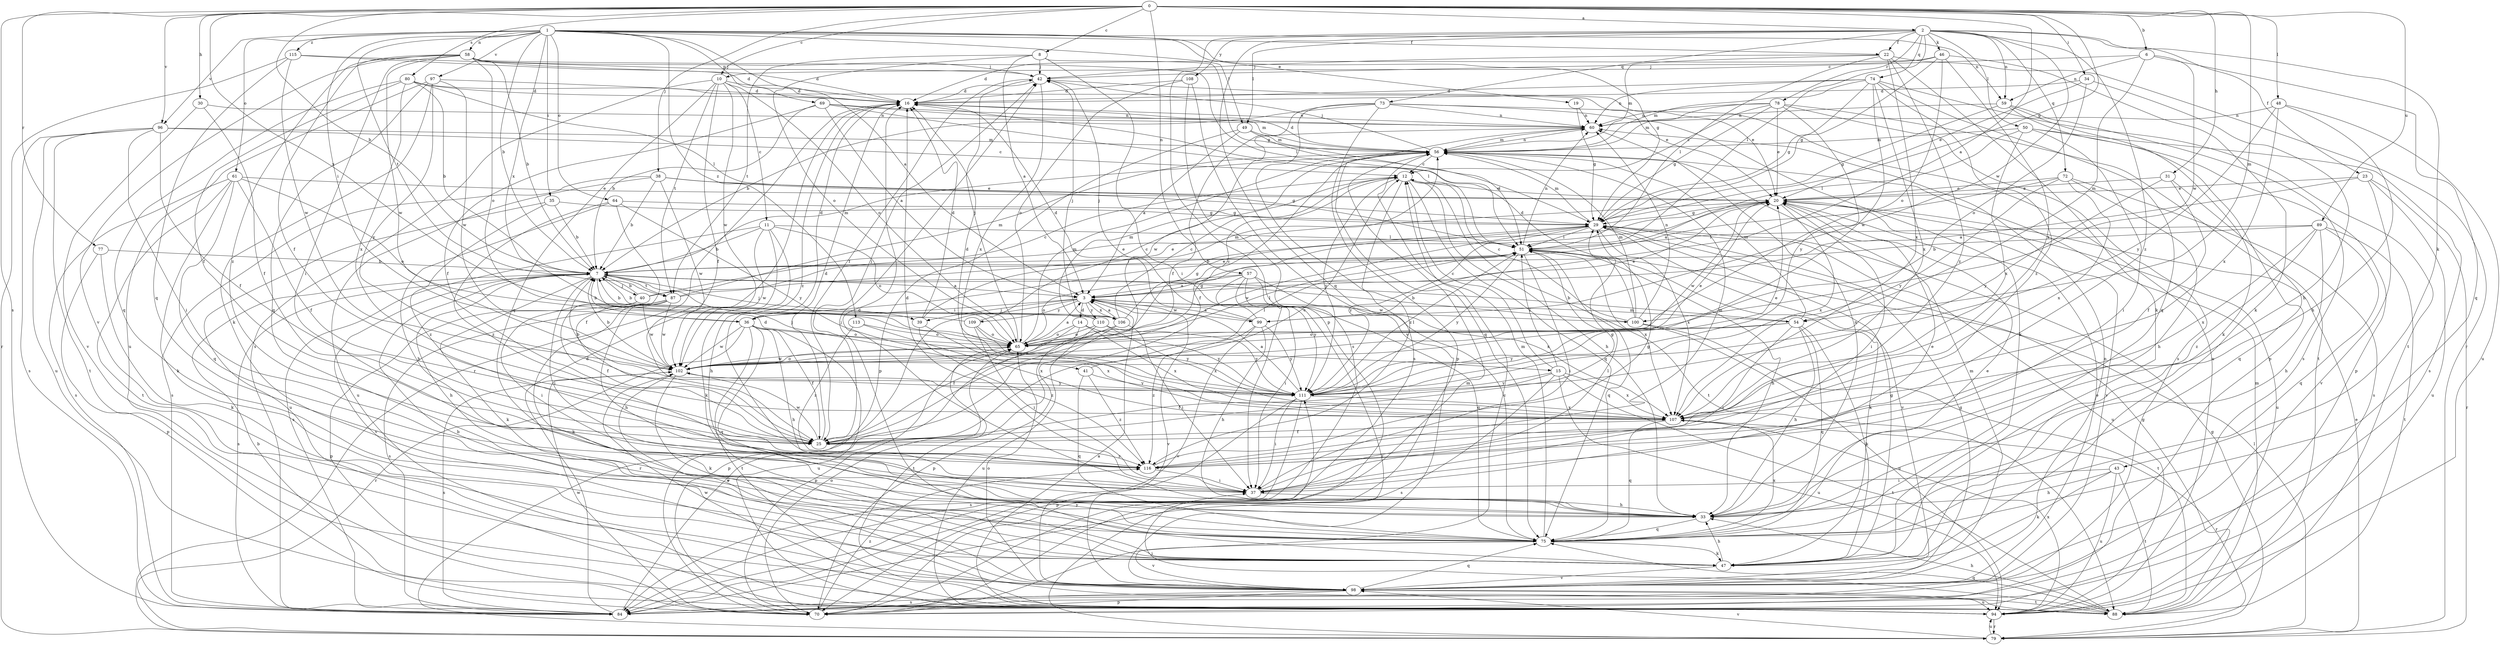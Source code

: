 strict digraph  {
0;
1;
2;
3;
6;
7;
8;
10;
11;
12;
14;
15;
16;
19;
20;
22;
23;
25;
29;
30;
31;
33;
34;
35;
36;
37;
38;
39;
40;
41;
42;
43;
46;
47;
48;
49;
50;
51;
54;
56;
57;
58;
59;
60;
61;
64;
65;
69;
70;
72;
73;
74;
75;
77;
78;
79;
80;
84;
87;
88;
89;
94;
96;
97;
98;
99;
100;
102;
106;
107;
108;
109;
110;
111;
113;
115;
116;
0 -> 2  [label=a];
0 -> 3  [label=a];
0 -> 6  [label=b];
0 -> 7  [label=b];
0 -> 8  [label=c];
0 -> 10  [label=c];
0 -> 29  [label=g];
0 -> 30  [label=h];
0 -> 31  [label=h];
0 -> 34  [label=i];
0 -> 38  [label=j];
0 -> 48  [label=l];
0 -> 54  [label=m];
0 -> 57  [label=n];
0 -> 77  [label=r];
0 -> 80  [label=s];
0 -> 84  [label=s];
0 -> 89  [label=u];
0 -> 96  [label=v];
0 -> 106  [label=x];
1 -> 3  [label=a];
1 -> 7  [label=b];
1 -> 19  [label=e];
1 -> 22  [label=f];
1 -> 29  [label=g];
1 -> 35  [label=i];
1 -> 36  [label=i];
1 -> 49  [label=l];
1 -> 58  [label=n];
1 -> 59  [label=n];
1 -> 61  [label=o];
1 -> 64  [label=o];
1 -> 69  [label=p];
1 -> 87  [label=t];
1 -> 96  [label=v];
1 -> 97  [label=v];
1 -> 106  [label=x];
1 -> 113  [label=z];
1 -> 115  [label=z];
2 -> 22  [label=f];
2 -> 23  [label=f];
2 -> 43  [label=k];
2 -> 46  [label=k];
2 -> 49  [label=l];
2 -> 50  [label=l];
2 -> 51  [label=l];
2 -> 59  [label=n];
2 -> 70  [label=p];
2 -> 72  [label=q];
2 -> 73  [label=q];
2 -> 74  [label=q];
2 -> 75  [label=q];
2 -> 78  [label=r];
2 -> 99  [label=w];
2 -> 108  [label=y];
2 -> 116  [label=z];
3 -> 14  [label=d];
3 -> 36  [label=i];
3 -> 39  [label=j];
3 -> 54  [label=m];
3 -> 79  [label=r];
3 -> 98  [label=v];
3 -> 99  [label=w];
3 -> 100  [label=w];
3 -> 106  [label=x];
3 -> 109  [label=y];
3 -> 110  [label=y];
6 -> 10  [label=c];
6 -> 54  [label=m];
6 -> 59  [label=n];
6 -> 75  [label=q];
6 -> 100  [label=w];
7 -> 3  [label=a];
7 -> 15  [label=d];
7 -> 33  [label=h];
7 -> 37  [label=i];
7 -> 39  [label=j];
7 -> 40  [label=j];
7 -> 41  [label=j];
7 -> 47  [label=k];
7 -> 51  [label=l];
7 -> 56  [label=m];
7 -> 84  [label=s];
7 -> 87  [label=t];
7 -> 98  [label=v];
8 -> 3  [label=a];
8 -> 29  [label=g];
8 -> 37  [label=i];
8 -> 42  [label=j];
8 -> 65  [label=o];
8 -> 87  [label=t];
10 -> 11  [label=c];
10 -> 16  [label=d];
10 -> 25  [label=f];
10 -> 65  [label=o];
10 -> 75  [label=q];
10 -> 84  [label=s];
10 -> 87  [label=t];
10 -> 102  [label=w];
11 -> 7  [label=b];
11 -> 33  [label=h];
11 -> 47  [label=k];
11 -> 51  [label=l];
11 -> 65  [label=o];
11 -> 84  [label=s];
11 -> 102  [label=w];
12 -> 20  [label=e];
12 -> 33  [label=h];
12 -> 75  [label=q];
12 -> 88  [label=t];
12 -> 111  [label=y];
12 -> 116  [label=z];
14 -> 65  [label=o];
14 -> 70  [label=p];
14 -> 88  [label=t];
14 -> 107  [label=x];
14 -> 111  [label=y];
15 -> 12  [label=c];
15 -> 25  [label=f];
15 -> 51  [label=l];
15 -> 84  [label=s];
15 -> 88  [label=t];
15 -> 94  [label=u];
15 -> 107  [label=x];
15 -> 111  [label=y];
16 -> 60  [label=n];
16 -> 79  [label=r];
16 -> 116  [label=z];
19 -> 29  [label=g];
19 -> 60  [label=n];
20 -> 29  [label=g];
20 -> 37  [label=i];
20 -> 94  [label=u];
20 -> 98  [label=v];
20 -> 102  [label=w];
20 -> 107  [label=x];
22 -> 42  [label=j];
22 -> 47  [label=k];
22 -> 51  [label=l];
22 -> 56  [label=m];
22 -> 79  [label=r];
22 -> 107  [label=x];
22 -> 116  [label=z];
23 -> 3  [label=a];
23 -> 20  [label=e];
23 -> 79  [label=r];
23 -> 94  [label=u];
23 -> 98  [label=v];
25 -> 12  [label=c];
25 -> 16  [label=d];
25 -> 29  [label=g];
25 -> 42  [label=j];
25 -> 102  [label=w];
25 -> 116  [label=z];
29 -> 51  [label=l];
29 -> 56  [label=m];
29 -> 94  [label=u];
29 -> 98  [label=v];
29 -> 102  [label=w];
29 -> 107  [label=x];
29 -> 111  [label=y];
30 -> 25  [label=f];
30 -> 60  [label=n];
30 -> 98  [label=v];
31 -> 20  [label=e];
31 -> 25  [label=f];
31 -> 75  [label=q];
31 -> 111  [label=y];
33 -> 16  [label=d];
33 -> 60  [label=n];
33 -> 75  [label=q];
34 -> 16  [label=d];
34 -> 20  [label=e];
34 -> 33  [label=h];
34 -> 65  [label=o];
35 -> 7  [label=b];
35 -> 29  [label=g];
35 -> 94  [label=u];
35 -> 116  [label=z];
36 -> 7  [label=b];
36 -> 16  [label=d];
36 -> 20  [label=e];
36 -> 25  [label=f];
36 -> 33  [label=h];
36 -> 65  [label=o];
36 -> 75  [label=q];
36 -> 79  [label=r];
36 -> 88  [label=t];
36 -> 94  [label=u];
36 -> 102  [label=w];
37 -> 16  [label=d];
37 -> 20  [label=e];
37 -> 33  [label=h];
37 -> 51  [label=l];
38 -> 7  [label=b];
38 -> 20  [label=e];
38 -> 29  [label=g];
38 -> 84  [label=s];
38 -> 94  [label=u];
38 -> 102  [label=w];
39 -> 16  [label=d];
39 -> 56  [label=m];
39 -> 107  [label=x];
39 -> 116  [label=z];
40 -> 7  [label=b];
40 -> 12  [label=c];
40 -> 20  [label=e];
40 -> 25  [label=f];
40 -> 37  [label=i];
40 -> 102  [label=w];
41 -> 51  [label=l];
41 -> 75  [label=q];
41 -> 111  [label=y];
41 -> 116  [label=z];
42 -> 16  [label=d];
42 -> 20  [label=e];
42 -> 25  [label=f];
42 -> 107  [label=x];
43 -> 33  [label=h];
43 -> 37  [label=i];
43 -> 47  [label=k];
43 -> 88  [label=t];
43 -> 94  [label=u];
46 -> 16  [label=d];
46 -> 29  [label=g];
46 -> 42  [label=j];
46 -> 47  [label=k];
46 -> 65  [label=o];
46 -> 107  [label=x];
47 -> 29  [label=g];
47 -> 33  [label=h];
47 -> 42  [label=j];
47 -> 98  [label=v];
48 -> 33  [label=h];
48 -> 60  [label=n];
48 -> 94  [label=u];
48 -> 107  [label=x];
48 -> 111  [label=y];
49 -> 3  [label=a];
49 -> 51  [label=l];
49 -> 56  [label=m];
49 -> 70  [label=p];
50 -> 37  [label=i];
50 -> 51  [label=l];
50 -> 56  [label=m];
50 -> 70  [label=p];
50 -> 84  [label=s];
50 -> 107  [label=x];
51 -> 7  [label=b];
51 -> 33  [label=h];
51 -> 37  [label=i];
51 -> 47  [label=k];
51 -> 60  [label=n];
51 -> 75  [label=q];
51 -> 107  [label=x];
51 -> 111  [label=y];
54 -> 7  [label=b];
54 -> 33  [label=h];
54 -> 37  [label=i];
54 -> 47  [label=k];
54 -> 56  [label=m];
54 -> 65  [label=o];
54 -> 75  [label=q];
54 -> 111  [label=y];
56 -> 12  [label=c];
56 -> 16  [label=d];
56 -> 25  [label=f];
56 -> 42  [label=j];
56 -> 60  [label=n];
57 -> 3  [label=a];
57 -> 37  [label=i];
57 -> 65  [label=o];
57 -> 75  [label=q];
57 -> 79  [label=r];
57 -> 107  [label=x];
57 -> 111  [label=y];
58 -> 7  [label=b];
58 -> 16  [label=d];
58 -> 25  [label=f];
58 -> 37  [label=i];
58 -> 42  [label=j];
58 -> 51  [label=l];
58 -> 65  [label=o];
58 -> 98  [label=v];
58 -> 102  [label=w];
58 -> 116  [label=z];
59 -> 29  [label=g];
59 -> 47  [label=k];
59 -> 60  [label=n];
59 -> 70  [label=p];
59 -> 84  [label=s];
60 -> 56  [label=m];
60 -> 75  [label=q];
60 -> 102  [label=w];
61 -> 20  [label=e];
61 -> 25  [label=f];
61 -> 47  [label=k];
61 -> 65  [label=o];
61 -> 75  [label=q];
61 -> 84  [label=s];
61 -> 88  [label=t];
64 -> 25  [label=f];
64 -> 29  [label=g];
64 -> 33  [label=h];
64 -> 111  [label=y];
64 -> 116  [label=z];
65 -> 3  [label=a];
65 -> 12  [label=c];
65 -> 29  [label=g];
65 -> 42  [label=j];
65 -> 51  [label=l];
65 -> 56  [label=m];
65 -> 70  [label=p];
65 -> 102  [label=w];
69 -> 3  [label=a];
69 -> 7  [label=b];
69 -> 25  [label=f];
69 -> 51  [label=l];
69 -> 56  [label=m];
69 -> 60  [label=n];
70 -> 7  [label=b];
70 -> 12  [label=c];
70 -> 65  [label=o];
70 -> 102  [label=w];
70 -> 111  [label=y];
70 -> 116  [label=z];
72 -> 3  [label=a];
72 -> 20  [label=e];
72 -> 33  [label=h];
72 -> 84  [label=s];
72 -> 107  [label=x];
72 -> 111  [label=y];
73 -> 7  [label=b];
73 -> 25  [label=f];
73 -> 47  [label=k];
73 -> 60  [label=n];
73 -> 70  [label=p];
73 -> 84  [label=s];
73 -> 94  [label=u];
74 -> 16  [label=d];
74 -> 29  [label=g];
74 -> 56  [label=m];
74 -> 60  [label=n];
74 -> 75  [label=q];
74 -> 88  [label=t];
74 -> 102  [label=w];
74 -> 107  [label=x];
74 -> 116  [label=z];
75 -> 20  [label=e];
75 -> 47  [label=k];
75 -> 56  [label=m];
75 -> 98  [label=v];
75 -> 107  [label=x];
77 -> 7  [label=b];
77 -> 47  [label=k];
77 -> 70  [label=p];
78 -> 12  [label=c];
78 -> 20  [label=e];
78 -> 29  [label=g];
78 -> 56  [label=m];
78 -> 60  [label=n];
78 -> 84  [label=s];
78 -> 88  [label=t];
78 -> 111  [label=y];
79 -> 20  [label=e];
79 -> 29  [label=g];
79 -> 51  [label=l];
79 -> 94  [label=u];
79 -> 98  [label=v];
80 -> 7  [label=b];
80 -> 16  [label=d];
80 -> 20  [label=e];
80 -> 25  [label=f];
80 -> 51  [label=l];
80 -> 75  [label=q];
80 -> 107  [label=x];
84 -> 16  [label=d];
84 -> 56  [label=m];
84 -> 65  [label=o];
87 -> 20  [label=e];
87 -> 33  [label=h];
87 -> 47  [label=k];
87 -> 56  [label=m];
87 -> 70  [label=p];
87 -> 84  [label=s];
87 -> 102  [label=w];
88 -> 29  [label=g];
88 -> 33  [label=h];
88 -> 37  [label=i];
88 -> 56  [label=m];
88 -> 75  [label=q];
88 -> 102  [label=w];
89 -> 7  [label=b];
89 -> 33  [label=h];
89 -> 51  [label=l];
89 -> 75  [label=q];
89 -> 88  [label=t];
89 -> 107  [label=x];
89 -> 116  [label=z];
94 -> 3  [label=a];
94 -> 79  [label=r];
94 -> 107  [label=x];
96 -> 12  [label=c];
96 -> 25  [label=f];
96 -> 37  [label=i];
96 -> 56  [label=m];
96 -> 84  [label=s];
96 -> 88  [label=t];
96 -> 94  [label=u];
97 -> 16  [label=d];
97 -> 47  [label=k];
97 -> 75  [label=q];
97 -> 94  [label=u];
97 -> 102  [label=w];
97 -> 111  [label=y];
98 -> 7  [label=b];
98 -> 20  [label=e];
98 -> 29  [label=g];
98 -> 56  [label=m];
98 -> 60  [label=n];
98 -> 65  [label=o];
98 -> 70  [label=p];
98 -> 75  [label=q];
98 -> 84  [label=s];
98 -> 88  [label=t];
98 -> 94  [label=u];
99 -> 3  [label=a];
99 -> 16  [label=d];
99 -> 20  [label=e];
99 -> 33  [label=h];
99 -> 42  [label=j];
99 -> 98  [label=v];
99 -> 111  [label=y];
99 -> 116  [label=z];
100 -> 7  [label=b];
100 -> 12  [label=c];
100 -> 16  [label=d];
100 -> 56  [label=m];
100 -> 60  [label=n];
100 -> 88  [label=t];
100 -> 94  [label=u];
102 -> 7  [label=b];
102 -> 20  [label=e];
102 -> 47  [label=k];
102 -> 65  [label=o];
102 -> 84  [label=s];
102 -> 98  [label=v];
102 -> 111  [label=y];
106 -> 3  [label=a];
106 -> 12  [label=c];
106 -> 25  [label=f];
106 -> 29  [label=g];
106 -> 37  [label=i];
106 -> 42  [label=j];
106 -> 70  [label=p];
107 -> 25  [label=f];
107 -> 75  [label=q];
107 -> 79  [label=r];
108 -> 16  [label=d];
108 -> 65  [label=o];
108 -> 84  [label=s];
108 -> 98  [label=v];
109 -> 7  [label=b];
109 -> 12  [label=c];
109 -> 37  [label=i];
109 -> 65  [label=o];
109 -> 111  [label=y];
110 -> 7  [label=b];
110 -> 56  [label=m];
110 -> 65  [label=o];
110 -> 94  [label=u];
110 -> 107  [label=x];
110 -> 111  [label=y];
111 -> 3  [label=a];
111 -> 7  [label=b];
111 -> 16  [label=d];
111 -> 20  [label=e];
111 -> 37  [label=i];
111 -> 51  [label=l];
111 -> 70  [label=p];
111 -> 84  [label=s];
111 -> 107  [label=x];
113 -> 65  [label=o];
113 -> 107  [label=x];
113 -> 116  [label=z];
115 -> 16  [label=d];
115 -> 42  [label=j];
115 -> 75  [label=q];
115 -> 79  [label=r];
115 -> 102  [label=w];
116 -> 29  [label=g];
116 -> 37  [label=i];
116 -> 56  [label=m];
}
